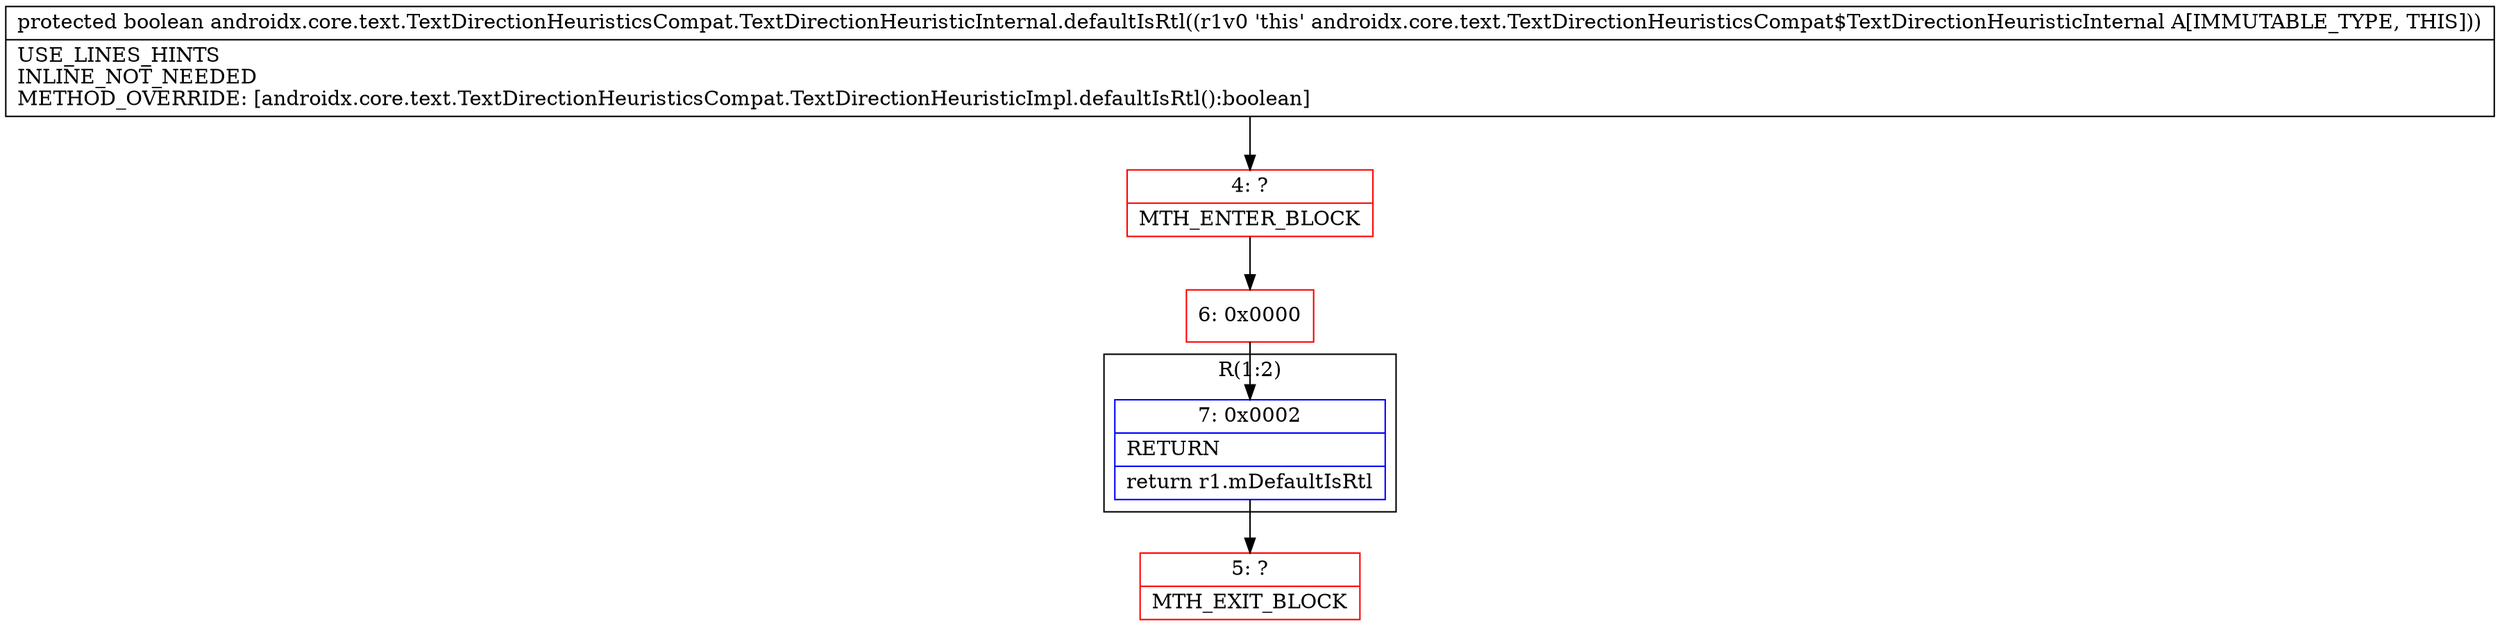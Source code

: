 digraph "CFG forandroidx.core.text.TextDirectionHeuristicsCompat.TextDirectionHeuristicInternal.defaultIsRtl()Z" {
subgraph cluster_Region_1117482468 {
label = "R(1:2)";
node [shape=record,color=blue];
Node_7 [shape=record,label="{7\:\ 0x0002|RETURN\l|return r1.mDefaultIsRtl\l}"];
}
Node_4 [shape=record,color=red,label="{4\:\ ?|MTH_ENTER_BLOCK\l}"];
Node_6 [shape=record,color=red,label="{6\:\ 0x0000}"];
Node_5 [shape=record,color=red,label="{5\:\ ?|MTH_EXIT_BLOCK\l}"];
MethodNode[shape=record,label="{protected boolean androidx.core.text.TextDirectionHeuristicsCompat.TextDirectionHeuristicInternal.defaultIsRtl((r1v0 'this' androidx.core.text.TextDirectionHeuristicsCompat$TextDirectionHeuristicInternal A[IMMUTABLE_TYPE, THIS]))  | USE_LINES_HINTS\lINLINE_NOT_NEEDED\lMETHOD_OVERRIDE: [androidx.core.text.TextDirectionHeuristicsCompat.TextDirectionHeuristicImpl.defaultIsRtl():boolean]\l}"];
MethodNode -> Node_4;Node_7 -> Node_5;
Node_4 -> Node_6;
Node_6 -> Node_7;
}

